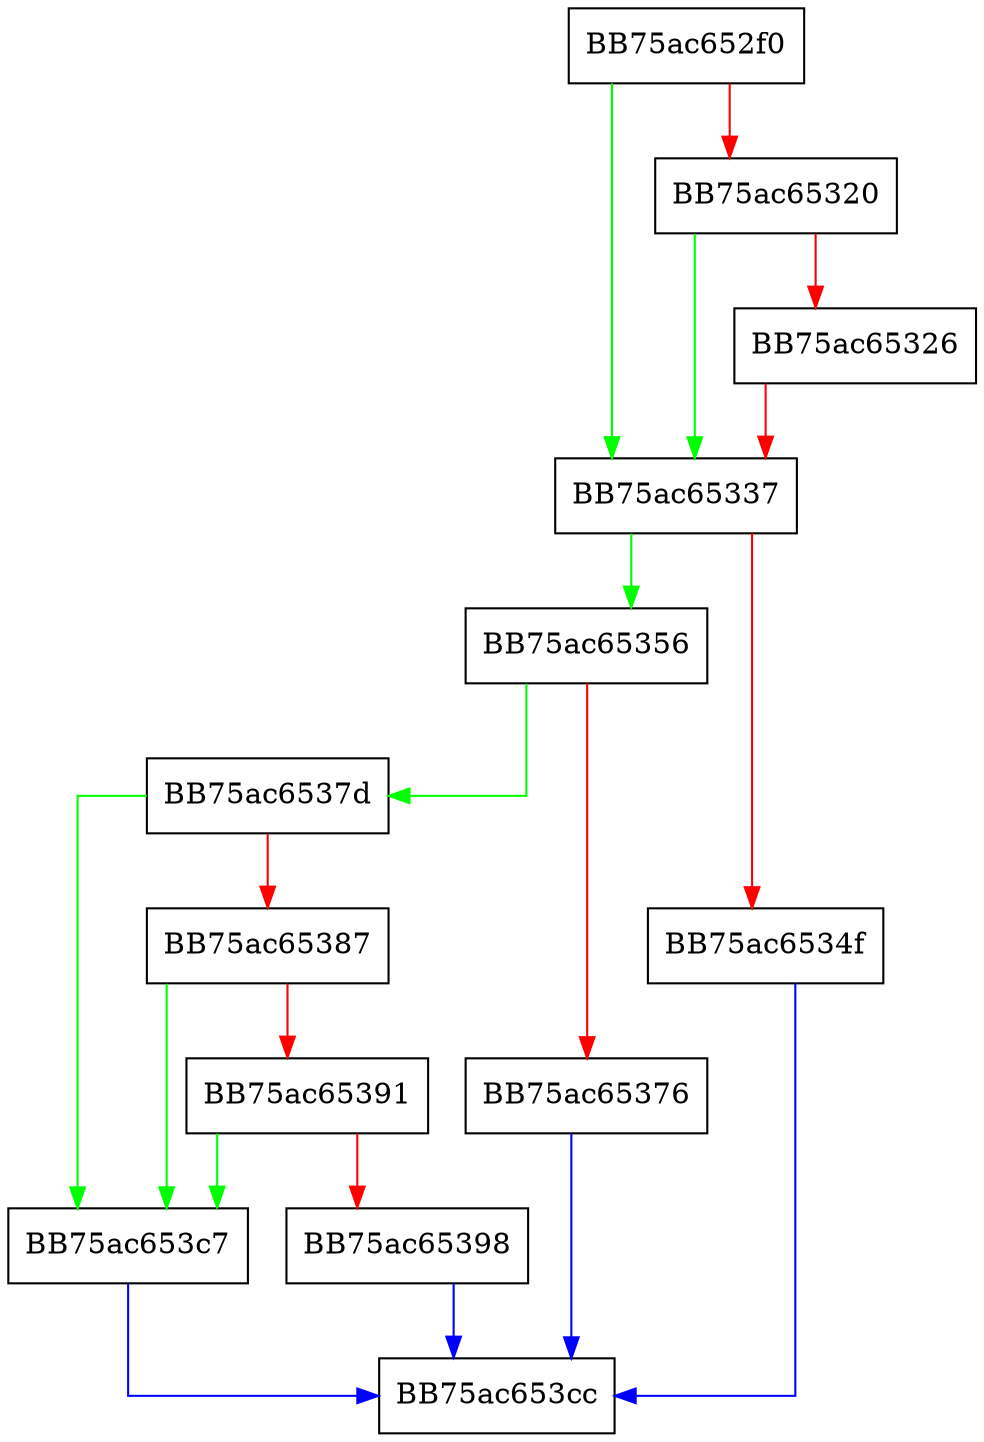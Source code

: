 digraph FindFirst {
  node [shape="box"];
  graph [splines=ortho];
  BB75ac652f0 -> BB75ac65337 [color="green"];
  BB75ac652f0 -> BB75ac65320 [color="red"];
  BB75ac65320 -> BB75ac65337 [color="green"];
  BB75ac65320 -> BB75ac65326 [color="red"];
  BB75ac65326 -> BB75ac65337 [color="red"];
  BB75ac65337 -> BB75ac65356 [color="green"];
  BB75ac65337 -> BB75ac6534f [color="red"];
  BB75ac6534f -> BB75ac653cc [color="blue"];
  BB75ac65356 -> BB75ac6537d [color="green"];
  BB75ac65356 -> BB75ac65376 [color="red"];
  BB75ac65376 -> BB75ac653cc [color="blue"];
  BB75ac6537d -> BB75ac653c7 [color="green"];
  BB75ac6537d -> BB75ac65387 [color="red"];
  BB75ac65387 -> BB75ac653c7 [color="green"];
  BB75ac65387 -> BB75ac65391 [color="red"];
  BB75ac65391 -> BB75ac653c7 [color="green"];
  BB75ac65391 -> BB75ac65398 [color="red"];
  BB75ac65398 -> BB75ac653cc [color="blue"];
  BB75ac653c7 -> BB75ac653cc [color="blue"];
}